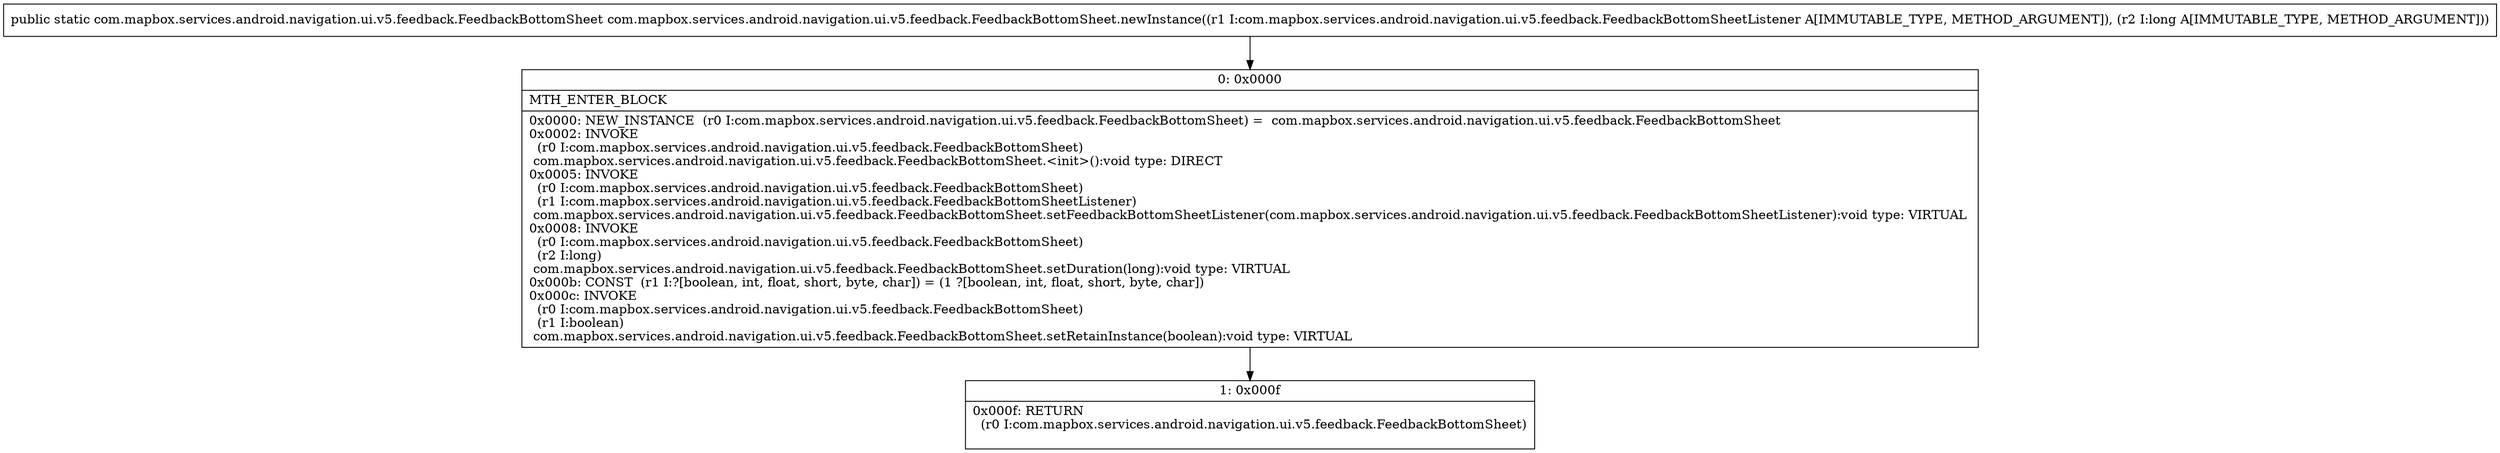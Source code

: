digraph "CFG forcom.mapbox.services.android.navigation.ui.v5.feedback.FeedbackBottomSheet.newInstance(Lcom\/mapbox\/services\/android\/navigation\/ui\/v5\/feedback\/FeedbackBottomSheetListener;J)Lcom\/mapbox\/services\/android\/navigation\/ui\/v5\/feedback\/FeedbackBottomSheet;" {
Node_0 [shape=record,label="{0\:\ 0x0000|MTH_ENTER_BLOCK\l|0x0000: NEW_INSTANCE  (r0 I:com.mapbox.services.android.navigation.ui.v5.feedback.FeedbackBottomSheet) =  com.mapbox.services.android.navigation.ui.v5.feedback.FeedbackBottomSheet \l0x0002: INVOKE  \l  (r0 I:com.mapbox.services.android.navigation.ui.v5.feedback.FeedbackBottomSheet)\l com.mapbox.services.android.navigation.ui.v5.feedback.FeedbackBottomSheet.\<init\>():void type: DIRECT \l0x0005: INVOKE  \l  (r0 I:com.mapbox.services.android.navigation.ui.v5.feedback.FeedbackBottomSheet)\l  (r1 I:com.mapbox.services.android.navigation.ui.v5.feedback.FeedbackBottomSheetListener)\l com.mapbox.services.android.navigation.ui.v5.feedback.FeedbackBottomSheet.setFeedbackBottomSheetListener(com.mapbox.services.android.navigation.ui.v5.feedback.FeedbackBottomSheetListener):void type: VIRTUAL \l0x0008: INVOKE  \l  (r0 I:com.mapbox.services.android.navigation.ui.v5.feedback.FeedbackBottomSheet)\l  (r2 I:long)\l com.mapbox.services.android.navigation.ui.v5.feedback.FeedbackBottomSheet.setDuration(long):void type: VIRTUAL \l0x000b: CONST  (r1 I:?[boolean, int, float, short, byte, char]) = (1 ?[boolean, int, float, short, byte, char]) \l0x000c: INVOKE  \l  (r0 I:com.mapbox.services.android.navigation.ui.v5.feedback.FeedbackBottomSheet)\l  (r1 I:boolean)\l com.mapbox.services.android.navigation.ui.v5.feedback.FeedbackBottomSheet.setRetainInstance(boolean):void type: VIRTUAL \l}"];
Node_1 [shape=record,label="{1\:\ 0x000f|0x000f: RETURN  \l  (r0 I:com.mapbox.services.android.navigation.ui.v5.feedback.FeedbackBottomSheet)\l \l}"];
MethodNode[shape=record,label="{public static com.mapbox.services.android.navigation.ui.v5.feedback.FeedbackBottomSheet com.mapbox.services.android.navigation.ui.v5.feedback.FeedbackBottomSheet.newInstance((r1 I:com.mapbox.services.android.navigation.ui.v5.feedback.FeedbackBottomSheetListener A[IMMUTABLE_TYPE, METHOD_ARGUMENT]), (r2 I:long A[IMMUTABLE_TYPE, METHOD_ARGUMENT])) }"];
MethodNode -> Node_0;
Node_0 -> Node_1;
}

